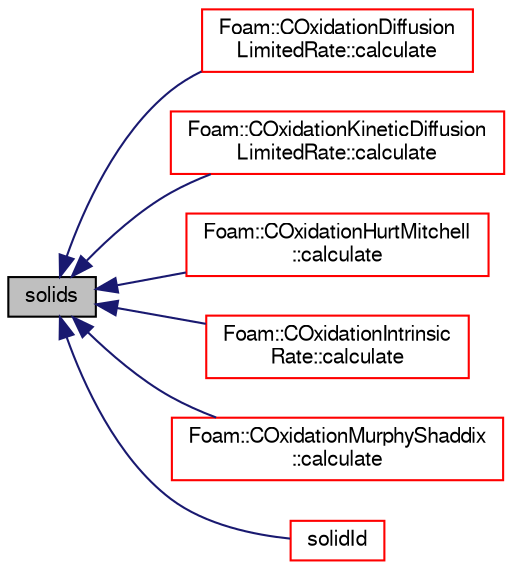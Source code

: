 digraph "solids"
{
  bgcolor="transparent";
  edge [fontname="FreeSans",fontsize="10",labelfontname="FreeSans",labelfontsize="10"];
  node [fontname="FreeSans",fontsize="10",shape=record];
  rankdir="LR";
  Node567 [label="solids",height=0.2,width=0.4,color="black", fillcolor="grey75", style="filled", fontcolor="black"];
  Node567 -> Node568 [dir="back",color="midnightblue",fontsize="10",style="solid",fontname="FreeSans"];
  Node568 [label="Foam::COxidationDiffusion\lLimitedRate::calculate",height=0.2,width=0.4,color="red",URL="$a23614.html#ab36dcb98739391d3c7b2a2e2a4f44be8",tooltip="Update surface reactions. "];
  Node567 -> Node572 [dir="back",color="midnightblue",fontsize="10",style="solid",fontname="FreeSans"];
  Node572 [label="Foam::COxidationKineticDiffusion\lLimitedRate::calculate",height=0.2,width=0.4,color="red",URL="$a23630.html#ab36dcb98739391d3c7b2a2e2a4f44be8",tooltip="Update surface reactions. "];
  Node567 -> Node576 [dir="back",color="midnightblue",fontsize="10",style="solid",fontname="FreeSans"];
  Node576 [label="Foam::COxidationHurtMitchell\l::calculate",height=0.2,width=0.4,color="red",URL="$a23618.html#ab36dcb98739391d3c7b2a2e2a4f44be8",tooltip="Update surface reactions. "];
  Node567 -> Node579 [dir="back",color="midnightblue",fontsize="10",style="solid",fontname="FreeSans"];
  Node579 [label="Foam::COxidationIntrinsic\lRate::calculate",height=0.2,width=0.4,color="red",URL="$a23626.html#ab36dcb98739391d3c7b2a2e2a4f44be8",tooltip="Update surface reactions. "];
  Node567 -> Node583 [dir="back",color="midnightblue",fontsize="10",style="solid",fontname="FreeSans"];
  Node583 [label="Foam::COxidationMurphyShaddix\l::calculate",height=0.2,width=0.4,color="red",URL="$a23634.html#ab36dcb98739391d3c7b2a2e2a4f44be8",tooltip="Update surface reactions. "];
  Node567 -> Node586 [dir="back",color="midnightblue",fontsize="10",style="solid",fontname="FreeSans"];
  Node586 [label="solidId",height=0.2,width=0.4,color="red",URL="$a30182.html#a274eefbb5afd046fb52078d5572337e4",tooltip="Index of solid component. "];
}

